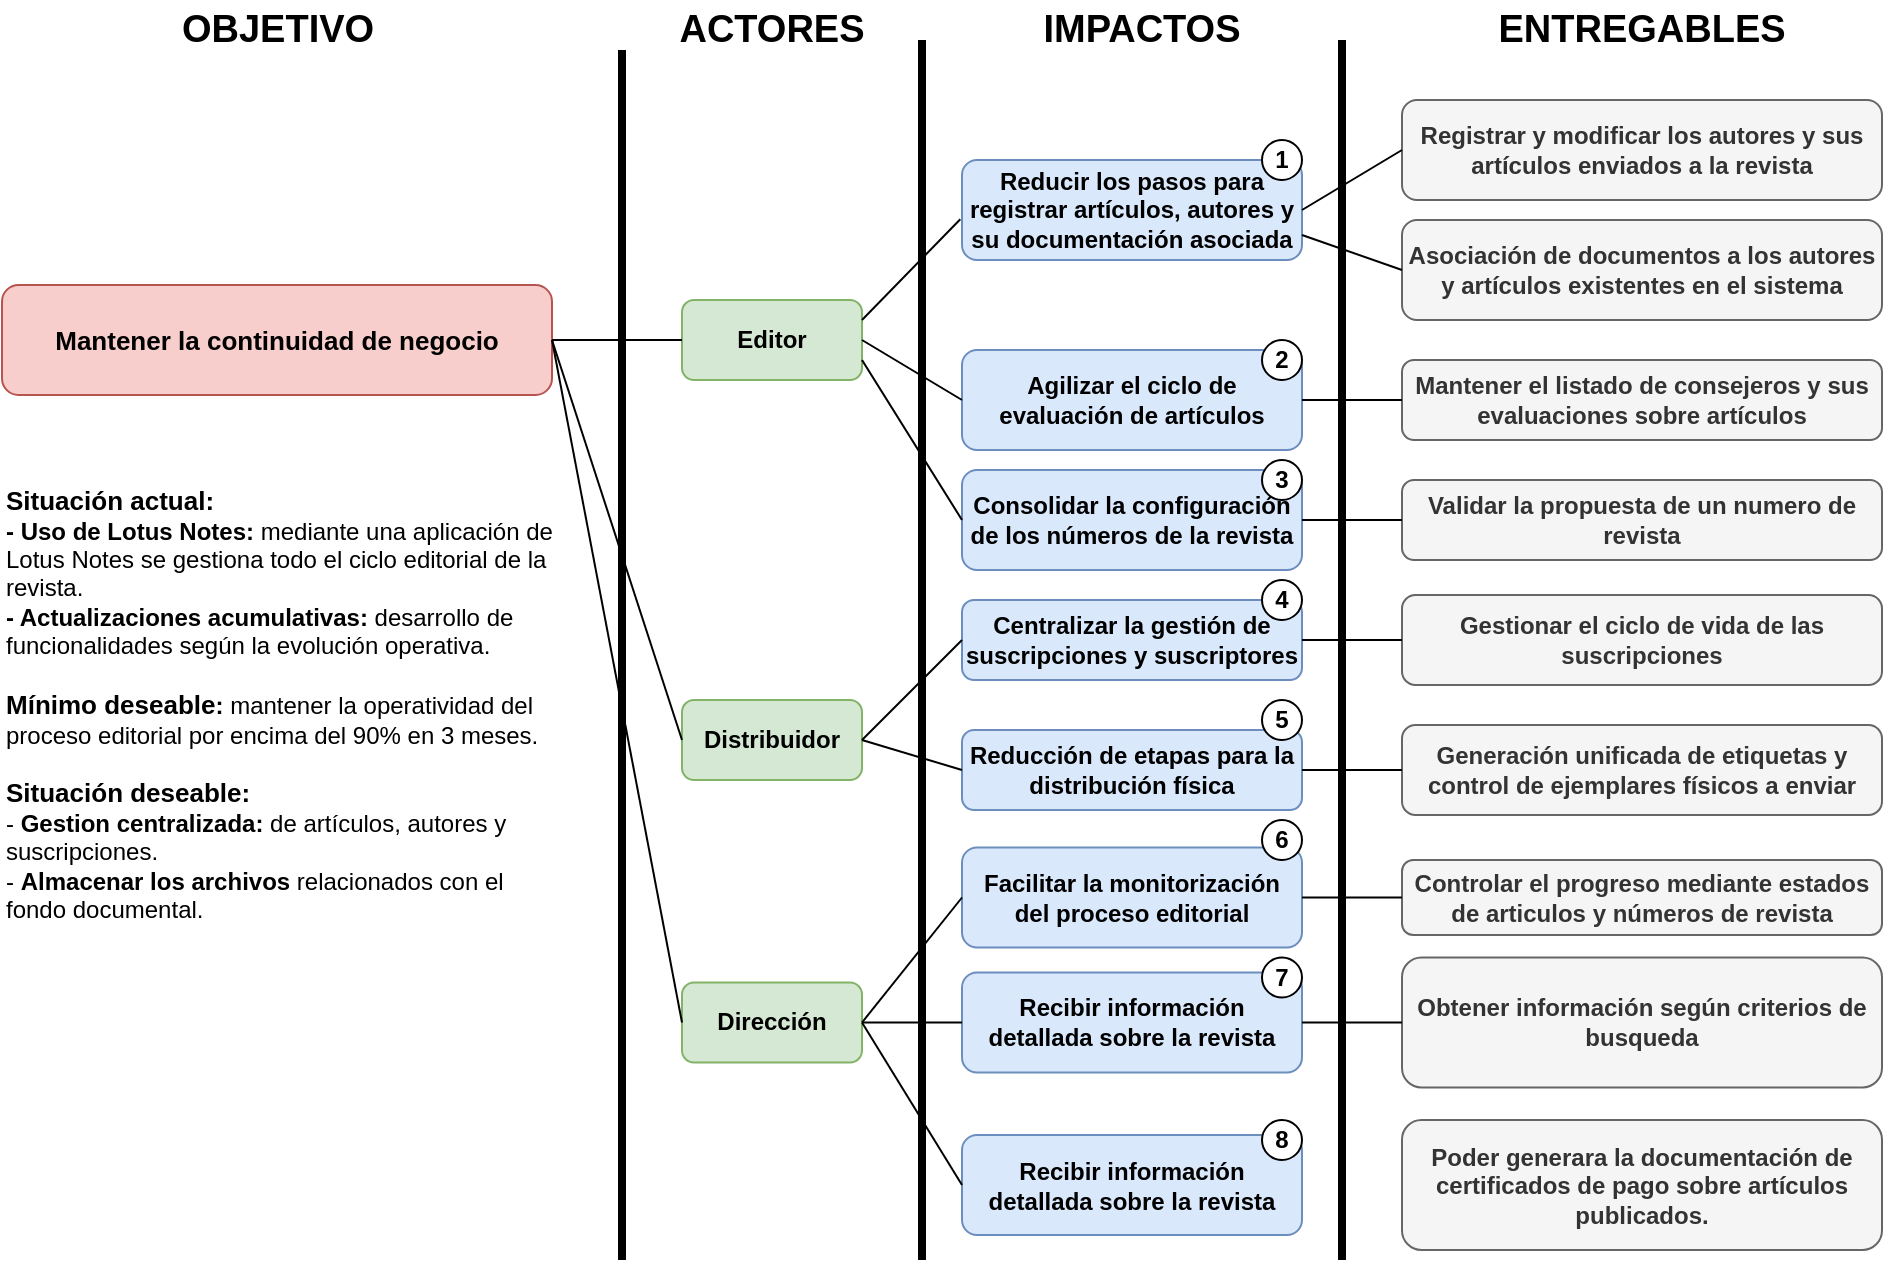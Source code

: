 <mxfile version="28.0.6">
  <diagram name="Página-1" id="vashufLCjHk740JDxoWS">
    <mxGraphModel dx="679" dy="458" grid="1" gridSize="10" guides="1" tooltips="1" connect="1" arrows="1" fold="1" page="1" pageScale="1" pageWidth="1654" pageHeight="1169" math="0" shadow="0">
      <root>
        <mxCell id="0" />
        <mxCell id="1" parent="0" />
        <mxCell id="IY6jbW0KTS7nGqrcIjFD-1" value="&lt;b&gt;Mantener la continuidad de negocio&lt;/b&gt;" style="rounded=1;whiteSpace=wrap;html=1;fillColor=#f8cecc;strokeColor=#b85450;fontSize=13;" parent="1" vertex="1">
          <mxGeometry x="140" y="442.5" width="275" height="55" as="geometry" />
        </mxCell>
        <mxCell id="IY6jbW0KTS7nGqrcIjFD-2" value="Editor" style="rounded=1;whiteSpace=wrap;html=1;fontStyle=1;fillColor=#d5e8d4;strokeColor=#82b366;" parent="1" vertex="1">
          <mxGeometry x="480" y="450" width="90" height="40" as="geometry" />
        </mxCell>
        <mxCell id="IY6jbW0KTS7nGqrcIjFD-3" value="Dirección" style="rounded=1;whiteSpace=wrap;html=1;fontStyle=1;fillColor=#d5e8d4;strokeColor=#82b366;" parent="1" vertex="1">
          <mxGeometry x="480" y="791.25" width="90" height="40" as="geometry" />
        </mxCell>
        <mxCell id="IY6jbW0KTS7nGqrcIjFD-4" value="Agilizar el ciclo de evaluación de artículos" style="rounded=1;whiteSpace=wrap;html=1;fontStyle=1;fillColor=#dae8fc;strokeColor=#6c8ebf;" parent="1" vertex="1">
          <mxGeometry x="620" y="475" width="170" height="50" as="geometry" />
        </mxCell>
        <mxCell id="IY6jbW0KTS7nGqrcIjFD-5" value="Consolidar la configuración de los números de la revista" style="rounded=1;whiteSpace=wrap;html=1;fontStyle=1;fillColor=#dae8fc;strokeColor=#6c8ebf;" parent="1" vertex="1">
          <mxGeometry x="620" y="535" width="170" height="50" as="geometry" />
        </mxCell>
        <mxCell id="IY6jbW0KTS7nGqrcIjFD-6" value="Reducir los pasos para registrar artículos, autores y su documentación asociada" style="rounded=1;whiteSpace=wrap;html=1;fontStyle=1;fillColor=#dae8fc;strokeColor=#6c8ebf;" parent="1" vertex="1">
          <mxGeometry x="620" y="380" width="170" height="50" as="geometry" />
        </mxCell>
        <mxCell id="IY6jbW0KTS7nGqrcIjFD-7" value="Centralizar la gestión de suscripciones y suscriptores" style="rounded=1;whiteSpace=wrap;html=1;fontStyle=1;fillColor=#dae8fc;strokeColor=#6c8ebf;" parent="1" vertex="1">
          <mxGeometry x="620" y="600" width="170" height="40" as="geometry" />
        </mxCell>
        <mxCell id="IY6jbW0KTS7nGqrcIjFD-8" value="Facilitar la monitorización del proceso editorial" style="rounded=1;whiteSpace=wrap;html=1;fontStyle=1;fillColor=#dae8fc;strokeColor=#6c8ebf;" parent="1" vertex="1">
          <mxGeometry x="620" y="723.75" width="170" height="50" as="geometry" />
        </mxCell>
        <mxCell id="IY6jbW0KTS7nGqrcIjFD-9" value="Recibir información detallada sobre la revista" style="rounded=1;whiteSpace=wrap;html=1;fontStyle=1;fillColor=#dae8fc;strokeColor=#6c8ebf;" parent="1" vertex="1">
          <mxGeometry x="620" y="786.25" width="170" height="50" as="geometry" />
        </mxCell>
        <mxCell id="IY6jbW0KTS7nGqrcIjFD-10" value="Registrar y modificar los autores y sus artículos enviados a la revista" style="rounded=1;whiteSpace=wrap;html=1;fontStyle=1;fillColor=#f5f5f5;fontColor=#333333;strokeColor=#666666;" parent="1" vertex="1">
          <mxGeometry x="840" y="350" width="240" height="50" as="geometry" />
        </mxCell>
        <mxCell id="IY6jbW0KTS7nGqrcIjFD-11" value="Mantener el listado de consejeros y sus evaluaciones sobre artículos" style="rounded=1;whiteSpace=wrap;html=1;fontStyle=1;fillColor=#f5f5f5;fontColor=#333333;strokeColor=#666666;" parent="1" vertex="1">
          <mxGeometry x="840" y="480" width="240" height="40" as="geometry" />
        </mxCell>
        <mxCell id="IY6jbW0KTS7nGqrcIjFD-12" value="Asociación de documentos a los autores y artículos existentes en el sistema" style="rounded=1;whiteSpace=wrap;html=1;fontStyle=1;align=center;fillColor=#f5f5f5;fontColor=#333333;strokeColor=#666666;" parent="1" vertex="1">
          <mxGeometry x="840" y="410" width="240" height="50" as="geometry" />
        </mxCell>
        <mxCell id="IY6jbW0KTS7nGqrcIjFD-13" value="Obtener información según criterios de busqueda" style="rounded=1;whiteSpace=wrap;html=1;fontStyle=1;fillColor=#f5f5f5;fontColor=#333333;strokeColor=#666666;" parent="1" vertex="1">
          <mxGeometry x="840" y="778.75" width="240" height="65" as="geometry" />
        </mxCell>
        <mxCell id="IY6jbW0KTS7nGqrcIjFD-14" value="Controlar el progreso mediante estados de articulos y números de revista" style="rounded=1;whiteSpace=wrap;html=1;fontStyle=1;fillColor=#f5f5f5;fontColor=#333333;strokeColor=#666666;" parent="1" vertex="1">
          <mxGeometry x="840" y="730" width="240" height="37.5" as="geometry" />
        </mxCell>
        <mxCell id="IY6jbW0KTS7nGqrcIjFD-15" value="Validar la propuesta de un numero de revista" style="rounded=1;whiteSpace=wrap;html=1;fontStyle=1;fillColor=#f5f5f5;fontColor=#333333;strokeColor=#666666;" parent="1" vertex="1">
          <mxGeometry x="840" y="540" width="240" height="40" as="geometry" />
        </mxCell>
        <mxCell id="IY6jbW0KTS7nGqrcIjFD-16" value="Distribuidor" style="rounded=1;whiteSpace=wrap;html=1;fontStyle=1;fillColor=#d5e8d4;strokeColor=#82b366;" parent="1" vertex="1">
          <mxGeometry x="480" y="650" width="90" height="40" as="geometry" />
        </mxCell>
        <mxCell id="IY6jbW0KTS7nGqrcIjFD-17" value="Gestionar el ciclo de vida de las suscripciones" style="rounded=1;whiteSpace=wrap;html=1;fontStyle=1;fillColor=#f5f5f5;fontColor=#333333;strokeColor=#666666;" parent="1" vertex="1">
          <mxGeometry x="840" y="597.5" width="240" height="45" as="geometry" />
        </mxCell>
        <mxCell id="IY6jbW0KTS7nGqrcIjFD-18" value="" style="endArrow=none;html=1;rounded=0;exitX=1;exitY=0.5;exitDx=0;exitDy=0;entryX=0;entryY=0.5;entryDx=0;entryDy=0;" parent="1" source="IY6jbW0KTS7nGqrcIjFD-1" target="IY6jbW0KTS7nGqrcIjFD-2" edge="1">
          <mxGeometry width="50" height="50" relative="1" as="geometry">
            <mxPoint x="660" y="630" as="sourcePoint" />
            <mxPoint x="710" y="580" as="targetPoint" />
          </mxGeometry>
        </mxCell>
        <mxCell id="IY6jbW0KTS7nGqrcIjFD-19" value="" style="endArrow=none;html=1;rounded=0;exitX=1;exitY=0.25;exitDx=0;exitDy=0;entryX=-0.005;entryY=0.592;entryDx=0;entryDy=0;entryPerimeter=0;" parent="1" source="IY6jbW0KTS7nGqrcIjFD-2" target="IY6jbW0KTS7nGqrcIjFD-6" edge="1">
          <mxGeometry width="50" height="50" relative="1" as="geometry">
            <mxPoint x="660" y="630" as="sourcePoint" />
            <mxPoint x="710" y="580" as="targetPoint" />
          </mxGeometry>
        </mxCell>
        <mxCell id="IY6jbW0KTS7nGqrcIjFD-20" value="" style="endArrow=none;html=1;rounded=0;exitX=1;exitY=0.5;exitDx=0;exitDy=0;entryX=0;entryY=0.5;entryDx=0;entryDy=0;" parent="1" source="IY6jbW0KTS7nGqrcIjFD-6" target="IY6jbW0KTS7nGqrcIjFD-10" edge="1">
          <mxGeometry width="50" height="50" relative="1" as="geometry">
            <mxPoint x="660" y="630" as="sourcePoint" />
            <mxPoint x="710" y="580" as="targetPoint" />
          </mxGeometry>
        </mxCell>
        <mxCell id="IY6jbW0KTS7nGqrcIjFD-21" value="" style="endArrow=none;html=1;rounded=0;exitX=1;exitY=0.75;exitDx=0;exitDy=0;entryX=0;entryY=0.5;entryDx=0;entryDy=0;" parent="1" source="IY6jbW0KTS7nGqrcIjFD-6" target="IY6jbW0KTS7nGqrcIjFD-12" edge="1">
          <mxGeometry width="50" height="50" relative="1" as="geometry">
            <mxPoint x="660" y="630" as="sourcePoint" />
            <mxPoint x="710" y="580" as="targetPoint" />
          </mxGeometry>
        </mxCell>
        <mxCell id="IY6jbW0KTS7nGqrcIjFD-22" value="" style="endArrow=none;html=1;rounded=0;exitX=1;exitY=0.5;exitDx=0;exitDy=0;entryX=0;entryY=0.5;entryDx=0;entryDy=0;" parent="1" source="IY6jbW0KTS7nGqrcIjFD-9" target="IY6jbW0KTS7nGqrcIjFD-13" edge="1">
          <mxGeometry width="50" height="50" relative="1" as="geometry">
            <mxPoint x="660" y="676.25" as="sourcePoint" />
            <mxPoint x="710" y="626.25" as="targetPoint" />
          </mxGeometry>
        </mxCell>
        <mxCell id="IY6jbW0KTS7nGqrcIjFD-23" value="" style="endArrow=none;html=1;rounded=0;exitX=1;exitY=0.5;exitDx=0;exitDy=0;entryX=0;entryY=0.5;entryDx=0;entryDy=0;" parent="1" source="IY6jbW0KTS7nGqrcIjFD-8" target="IY6jbW0KTS7nGqrcIjFD-14" edge="1">
          <mxGeometry width="50" height="50" relative="1" as="geometry">
            <mxPoint x="660" y="676.25" as="sourcePoint" />
            <mxPoint x="710" y="626.25" as="targetPoint" />
          </mxGeometry>
        </mxCell>
        <mxCell id="IY6jbW0KTS7nGqrcIjFD-24" value="" style="endArrow=none;html=1;rounded=0;exitX=1;exitY=0.5;exitDx=0;exitDy=0;entryX=0;entryY=0.5;entryDx=0;entryDy=0;" parent="1" source="IY6jbW0KTS7nGqrcIjFD-3" target="IY6jbW0KTS7nGqrcIjFD-9" edge="1">
          <mxGeometry width="50" height="50" relative="1" as="geometry">
            <mxPoint x="660" y="676.25" as="sourcePoint" />
            <mxPoint x="710" y="626.25" as="targetPoint" />
          </mxGeometry>
        </mxCell>
        <mxCell id="IY6jbW0KTS7nGqrcIjFD-25" value="" style="endArrow=none;html=1;rounded=0;exitX=1;exitY=0.5;exitDx=0;exitDy=0;entryX=0;entryY=0.5;entryDx=0;entryDy=0;" parent="1" source="IY6jbW0KTS7nGqrcIjFD-3" target="IY6jbW0KTS7nGqrcIjFD-8" edge="1">
          <mxGeometry width="50" height="50" relative="1" as="geometry">
            <mxPoint x="660" y="676.25" as="sourcePoint" />
            <mxPoint x="710" y="626.25" as="targetPoint" />
          </mxGeometry>
        </mxCell>
        <mxCell id="IY6jbW0KTS7nGqrcIjFD-26" value="" style="endArrow=none;html=1;rounded=0;exitX=1;exitY=0.5;exitDx=0;exitDy=0;entryX=0;entryY=0.5;entryDx=0;entryDy=0;" parent="1" source="IY6jbW0KTS7nGqrcIjFD-16" target="IY6jbW0KTS7nGqrcIjFD-7" edge="1">
          <mxGeometry width="50" height="50" relative="1" as="geometry">
            <mxPoint x="660" y="630" as="sourcePoint" />
            <mxPoint x="710" y="580" as="targetPoint" />
          </mxGeometry>
        </mxCell>
        <mxCell id="IY6jbW0KTS7nGqrcIjFD-27" value="" style="endArrow=none;html=1;rounded=0;exitX=1;exitY=0.5;exitDx=0;exitDy=0;entryX=0;entryY=0.5;entryDx=0;entryDy=0;" parent="1" source="IY6jbW0KTS7nGqrcIjFD-7" target="IY6jbW0KTS7nGqrcIjFD-17" edge="1">
          <mxGeometry width="50" height="50" relative="1" as="geometry">
            <mxPoint x="660" y="630" as="sourcePoint" />
            <mxPoint x="710" y="580" as="targetPoint" />
          </mxGeometry>
        </mxCell>
        <mxCell id="IY6jbW0KTS7nGqrcIjFD-28" value="" style="endArrow=none;html=1;rounded=0;exitX=1;exitY=0.75;exitDx=0;exitDy=0;entryX=0;entryY=0.5;entryDx=0;entryDy=0;" parent="1" source="IY6jbW0KTS7nGqrcIjFD-2" target="IY6jbW0KTS7nGqrcIjFD-5" edge="1">
          <mxGeometry width="50" height="50" relative="1" as="geometry">
            <mxPoint x="660" y="630" as="sourcePoint" />
            <mxPoint x="710" y="580" as="targetPoint" />
          </mxGeometry>
        </mxCell>
        <mxCell id="IY6jbW0KTS7nGqrcIjFD-29" value="" style="endArrow=none;html=1;rounded=0;exitX=1;exitY=0.5;exitDx=0;exitDy=0;entryX=0;entryY=0.5;entryDx=0;entryDy=0;" parent="1" source="IY6jbW0KTS7nGqrcIjFD-5" target="IY6jbW0KTS7nGqrcIjFD-15" edge="1">
          <mxGeometry width="50" height="50" relative="1" as="geometry">
            <mxPoint x="660" y="630" as="sourcePoint" />
            <mxPoint x="710" y="580" as="targetPoint" />
          </mxGeometry>
        </mxCell>
        <mxCell id="IY6jbW0KTS7nGqrcIjFD-30" value="" style="endArrow=none;html=1;rounded=0;exitX=1;exitY=0.5;exitDx=0;exitDy=0;entryX=0;entryY=0.5;entryDx=0;entryDy=0;" parent="1" source="IY6jbW0KTS7nGqrcIjFD-4" target="IY6jbW0KTS7nGqrcIjFD-11" edge="1">
          <mxGeometry width="50" height="50" relative="1" as="geometry">
            <mxPoint x="660" y="630" as="sourcePoint" />
            <mxPoint x="710" y="580" as="targetPoint" />
          </mxGeometry>
        </mxCell>
        <mxCell id="IY6jbW0KTS7nGqrcIjFD-31" value="" style="endArrow=none;html=1;rounded=0;exitX=1;exitY=0.5;exitDx=0;exitDy=0;entryX=0;entryY=0.5;entryDx=0;entryDy=0;" parent="1" source="IY6jbW0KTS7nGqrcIjFD-1" target="IY6jbW0KTS7nGqrcIjFD-16" edge="1">
          <mxGeometry width="50" height="50" relative="1" as="geometry">
            <mxPoint x="660" y="630" as="sourcePoint" />
            <mxPoint x="710" y="580" as="targetPoint" />
          </mxGeometry>
        </mxCell>
        <mxCell id="IY6jbW0KTS7nGqrcIjFD-32" value="" style="endArrow=none;html=1;rounded=0;exitX=1;exitY=0.5;exitDx=0;exitDy=0;entryX=0;entryY=0.5;entryDx=0;entryDy=0;" parent="1" source="IY6jbW0KTS7nGqrcIjFD-1" target="IY6jbW0KTS7nGqrcIjFD-3" edge="1">
          <mxGeometry width="50" height="50" relative="1" as="geometry">
            <mxPoint x="660" y="630" as="sourcePoint" />
            <mxPoint x="710" y="580" as="targetPoint" />
          </mxGeometry>
        </mxCell>
        <mxCell id="IY6jbW0KTS7nGqrcIjFD-33" value="ACTORES" style="text;html=1;align=center;verticalAlign=middle;whiteSpace=wrap;rounded=0;fontSize=19;fontStyle=1" parent="1" vertex="1">
          <mxGeometry x="495" y="300" width="60" height="30" as="geometry" />
        </mxCell>
        <mxCell id="IY6jbW0KTS7nGqrcIjFD-34" value="IMPACTOS" style="text;html=1;align=center;verticalAlign=middle;whiteSpace=wrap;rounded=0;fontSize=19;fontStyle=1" parent="1" vertex="1">
          <mxGeometry x="680" y="300" width="60" height="30" as="geometry" />
        </mxCell>
        <mxCell id="IY6jbW0KTS7nGqrcIjFD-35" value="ENTREGABLES" style="text;html=1;align=center;verticalAlign=middle;whiteSpace=wrap;rounded=0;fontSize=19;fontStyle=1" parent="1" vertex="1">
          <mxGeometry x="930" y="300" width="60" height="30" as="geometry" />
        </mxCell>
        <mxCell id="IY6jbW0KTS7nGqrcIjFD-36" value="OBJETIVO" style="text;html=1;align=center;verticalAlign=middle;whiteSpace=wrap;rounded=0;fontSize=19;fontStyle=1" parent="1" vertex="1">
          <mxGeometry x="247.5" y="300" width="60" height="30" as="geometry" />
        </mxCell>
        <mxCell id="IY6jbW0KTS7nGqrcIjFD-37" value="" style="endArrow=none;html=1;rounded=0;exitX=1;exitY=0.5;exitDx=0;exitDy=0;entryX=0;entryY=0.5;entryDx=0;entryDy=0;" parent="1" source="IY6jbW0KTS7nGqrcIjFD-2" target="IY6jbW0KTS7nGqrcIjFD-4" edge="1">
          <mxGeometry width="50" height="50" relative="1" as="geometry">
            <mxPoint x="660" y="630" as="sourcePoint" />
            <mxPoint x="710" y="580" as="targetPoint" />
          </mxGeometry>
        </mxCell>
        <mxCell id="IY6jbW0KTS7nGqrcIjFD-38" value="" style="endArrow=none;html=1;rounded=0;strokeWidth=4;" parent="1" edge="1">
          <mxGeometry width="50" height="50" relative="1" as="geometry">
            <mxPoint x="450" y="930" as="sourcePoint" />
            <mxPoint x="450" y="325" as="targetPoint" />
          </mxGeometry>
        </mxCell>
        <mxCell id="IY6jbW0KTS7nGqrcIjFD-40" value="" style="endArrow=none;html=1;rounded=0;strokeWidth=4;" parent="1" edge="1">
          <mxGeometry width="50" height="50" relative="1" as="geometry">
            <mxPoint x="600" y="930" as="sourcePoint" />
            <mxPoint x="600" y="320" as="targetPoint" />
          </mxGeometry>
        </mxCell>
        <mxCell id="IY6jbW0KTS7nGqrcIjFD-41" value="" style="endArrow=none;html=1;rounded=0;strokeWidth=4;" parent="1" edge="1">
          <mxGeometry width="50" height="50" relative="1" as="geometry">
            <mxPoint x="810" y="930" as="sourcePoint" />
            <mxPoint x="810" y="320" as="targetPoint" />
          </mxGeometry>
        </mxCell>
        <mxCell id="1mvxRWFvhNLSHQwpfs3q-1" value="&lt;div&gt;&lt;b&gt;&lt;br&gt;&lt;/b&gt;&lt;/div&gt;&lt;div style=&quot;font-weight: bold;&quot;&gt;&lt;b&gt;&lt;font style=&quot;font-size: 13px;&quot;&gt;Situación actual:&lt;/font&gt;&lt;/b&gt;&lt;/div&gt;&lt;div style=&quot;&quot;&gt;&lt;b style=&quot;background-color: transparent; color: light-dark(rgb(0, 0, 0), rgb(255, 255, 255));&quot;&gt;- Uso de Lotus Notes: &lt;/b&gt;&lt;span style=&quot;background-color: transparent; color: light-dark(rgb(0, 0, 0), rgb(255, 255, 255));&quot;&gt;mediante una aplicación de Lotus Notes se gestiona todo el ciclo editorial de la revista.&lt;/span&gt;&lt;br&gt;&lt;b style=&quot;background-color: transparent; color: light-dark(rgb(0, 0, 0), rgb(255, 255, 255));&quot;&gt;- Actualizaciones acumulativas:&lt;/b&gt;&lt;span style=&quot;background-color: transparent; color: light-dark(rgb(0, 0, 0), rgb(255, 255, 255));&quot;&gt; desarrollo de funcionalidades según la evolución operativa.&lt;/span&gt;&lt;br&gt;&lt;/div&gt;&lt;div style=&quot;&quot;&gt;&lt;span style=&quot;background-color: transparent; color: light-dark(rgb(0, 0, 0), rgb(255, 255, 255));&quot;&gt;&lt;br&gt;&lt;/span&gt;&lt;/div&gt;&lt;b&gt;&lt;font style=&quot;font-size: 13px;&quot;&gt;Mínimo deseable&lt;/font&gt;:&lt;/b&gt; mantener la operatividad del proceso editorial por encima del 90% en 3 meses.&lt;div&gt;&lt;br&gt;&lt;div&gt;&lt;b&gt;&lt;font style=&quot;font-size: 13px;&quot;&gt;Situación deseable:&lt;/font&gt;&lt;/b&gt;&lt;/div&gt;&lt;div&gt;&lt;span style=&quot;background-color: transparent; color: light-dark(rgb(0, 0, 0), rgb(255, 255, 255));&quot;&gt;- &lt;b&gt;Gestion centralizada:&lt;/b&gt; de artículos, autores y suscripciones.&lt;/span&gt;&lt;br&gt;&lt;span style=&quot;background-color: transparent; color: light-dark(rgb(0, 0, 0), rgb(255, 255, 255));&quot;&gt;-&amp;nbsp;&lt;b&gt;Almacenar los archivos&lt;/b&gt;&amp;nbsp;relacionados con el fondo documental.&lt;/span&gt;&lt;br&gt;&lt;/div&gt;&lt;/div&gt;" style="text;html=1;align=left;verticalAlign=middle;whiteSpace=wrap;rounded=0;" parent="1" vertex="1">
          <mxGeometry x="140" y="525" width="280" height="240" as="geometry" />
        </mxCell>
        <mxCell id="gmTvJDeAGork0D2M44g6-1" value="&lt;b&gt;&lt;font&gt;4&lt;/font&gt;&lt;/b&gt;" style="ellipse;whiteSpace=wrap;html=1;" parent="1" vertex="1">
          <mxGeometry x="770" y="590" width="20" height="20" as="geometry" />
        </mxCell>
        <mxCell id="gmTvJDeAGork0D2M44g6-2" value="&lt;b&gt;&lt;font&gt;1&lt;/font&gt;&lt;/b&gt;" style="ellipse;whiteSpace=wrap;html=1;" parent="1" vertex="1">
          <mxGeometry x="770" y="370" width="20" height="20" as="geometry" />
        </mxCell>
        <mxCell id="gmTvJDeAGork0D2M44g6-3" value="&lt;b&gt;&lt;font&gt;2&lt;/font&gt;&lt;/b&gt;" style="ellipse;whiteSpace=wrap;html=1;" parent="1" vertex="1">
          <mxGeometry x="770" y="470" width="20" height="20" as="geometry" />
        </mxCell>
        <mxCell id="gmTvJDeAGork0D2M44g6-4" value="&lt;b&gt;&lt;font&gt;3&lt;/font&gt;&lt;/b&gt;" style="ellipse;whiteSpace=wrap;html=1;" parent="1" vertex="1">
          <mxGeometry x="770" y="530" width="20" height="20" as="geometry" />
        </mxCell>
        <mxCell id="gmTvJDeAGork0D2M44g6-5" value="&lt;b&gt;&lt;font&gt;6&lt;/font&gt;&lt;/b&gt;" style="ellipse;whiteSpace=wrap;html=1;" parent="1" vertex="1">
          <mxGeometry x="770" y="710" width="20" height="20" as="geometry" />
        </mxCell>
        <mxCell id="gmTvJDeAGork0D2M44g6-6" value="&lt;b&gt;7&lt;/b&gt;" style="ellipse;whiteSpace=wrap;html=1;" parent="1" vertex="1">
          <mxGeometry x="770" y="778.75" width="20" height="20" as="geometry" />
        </mxCell>
        <mxCell id="mPJXk6tVJsp9p_591jUx-1" value="Reducción de etapas para la distribución física" style="rounded=1;whiteSpace=wrap;html=1;fontStyle=1;fillColor=#dae8fc;strokeColor=#6c8ebf;" parent="1" vertex="1">
          <mxGeometry x="620" y="665" width="170" height="40" as="geometry" />
        </mxCell>
        <mxCell id="mPJXk6tVJsp9p_591jUx-2" value="&lt;b&gt;&lt;font&gt;5&lt;/font&gt;&lt;/b&gt;" style="ellipse;whiteSpace=wrap;html=1;" parent="1" vertex="1">
          <mxGeometry x="770" y="650" width="20" height="20" as="geometry" />
        </mxCell>
        <mxCell id="mPJXk6tVJsp9p_591jUx-3" value="" style="endArrow=none;html=1;rounded=0;exitX=1;exitY=0.5;exitDx=0;exitDy=0;entryX=0;entryY=0.5;entryDx=0;entryDy=0;" parent="1" source="IY6jbW0KTS7nGqrcIjFD-16" target="mPJXk6tVJsp9p_591jUx-1" edge="1">
          <mxGeometry width="50" height="50" relative="1" as="geometry">
            <mxPoint x="1120" y="770" as="sourcePoint" />
            <mxPoint x="1170" y="720" as="targetPoint" />
          </mxGeometry>
        </mxCell>
        <mxCell id="mPJXk6tVJsp9p_591jUx-4" value="Generación unificada de etiquetas y control de ejemplares físicos a enviar" style="rounded=1;whiteSpace=wrap;html=1;fontStyle=1;fillColor=#f5f5f5;fontColor=#333333;strokeColor=#666666;" parent="1" vertex="1">
          <mxGeometry x="840" y="662.5" width="240" height="45" as="geometry" />
        </mxCell>
        <mxCell id="mPJXk6tVJsp9p_591jUx-5" value="" style="endArrow=none;html=1;rounded=0;exitX=1;exitY=0.5;exitDx=0;exitDy=0;entryX=0;entryY=0.5;entryDx=0;entryDy=0;" parent="1" source="mPJXk6tVJsp9p_591jUx-1" target="mPJXk6tVJsp9p_591jUx-4" edge="1">
          <mxGeometry width="50" height="50" relative="1" as="geometry">
            <mxPoint x="820" y="690" as="sourcePoint" />
            <mxPoint x="870" y="690" as="targetPoint" />
          </mxGeometry>
        </mxCell>
        <mxCell id="_lSK6_Ph4HI6NTTesHBi-1" value="Poder generara la documentación de certificados de pago sobre artículos publicados." style="rounded=1;whiteSpace=wrap;html=1;fontStyle=1;fillColor=#f5f5f5;fontColor=#333333;strokeColor=#666666;" vertex="1" parent="1">
          <mxGeometry x="840" y="860" width="240" height="65" as="geometry" />
        </mxCell>
        <mxCell id="_lSK6_Ph4HI6NTTesHBi-2" value="Recibir información detallada sobre la revista" style="rounded=1;whiteSpace=wrap;html=1;fontStyle=1;fillColor=#dae8fc;strokeColor=#6c8ebf;" vertex="1" parent="1">
          <mxGeometry x="620" y="867.5" width="170" height="50" as="geometry" />
        </mxCell>
        <mxCell id="_lSK6_Ph4HI6NTTesHBi-3" value="" style="endArrow=none;html=1;rounded=0;exitX=1;exitY=0.5;exitDx=0;exitDy=0;entryX=0;entryY=0.5;entryDx=0;entryDy=0;" edge="1" parent="1" source="IY6jbW0KTS7nGqrcIjFD-3" target="_lSK6_Ph4HI6NTTesHBi-2">
          <mxGeometry width="50" height="50" relative="1" as="geometry">
            <mxPoint x="580" y="1022" as="sourcePoint" />
            <mxPoint x="630" y="960" as="targetPoint" />
          </mxGeometry>
        </mxCell>
        <mxCell id="_lSK6_Ph4HI6NTTesHBi-4" value="&lt;b&gt;8&lt;/b&gt;" style="ellipse;whiteSpace=wrap;html=1;" vertex="1" parent="1">
          <mxGeometry x="770" y="860" width="20" height="20" as="geometry" />
        </mxCell>
      </root>
    </mxGraphModel>
  </diagram>
</mxfile>
